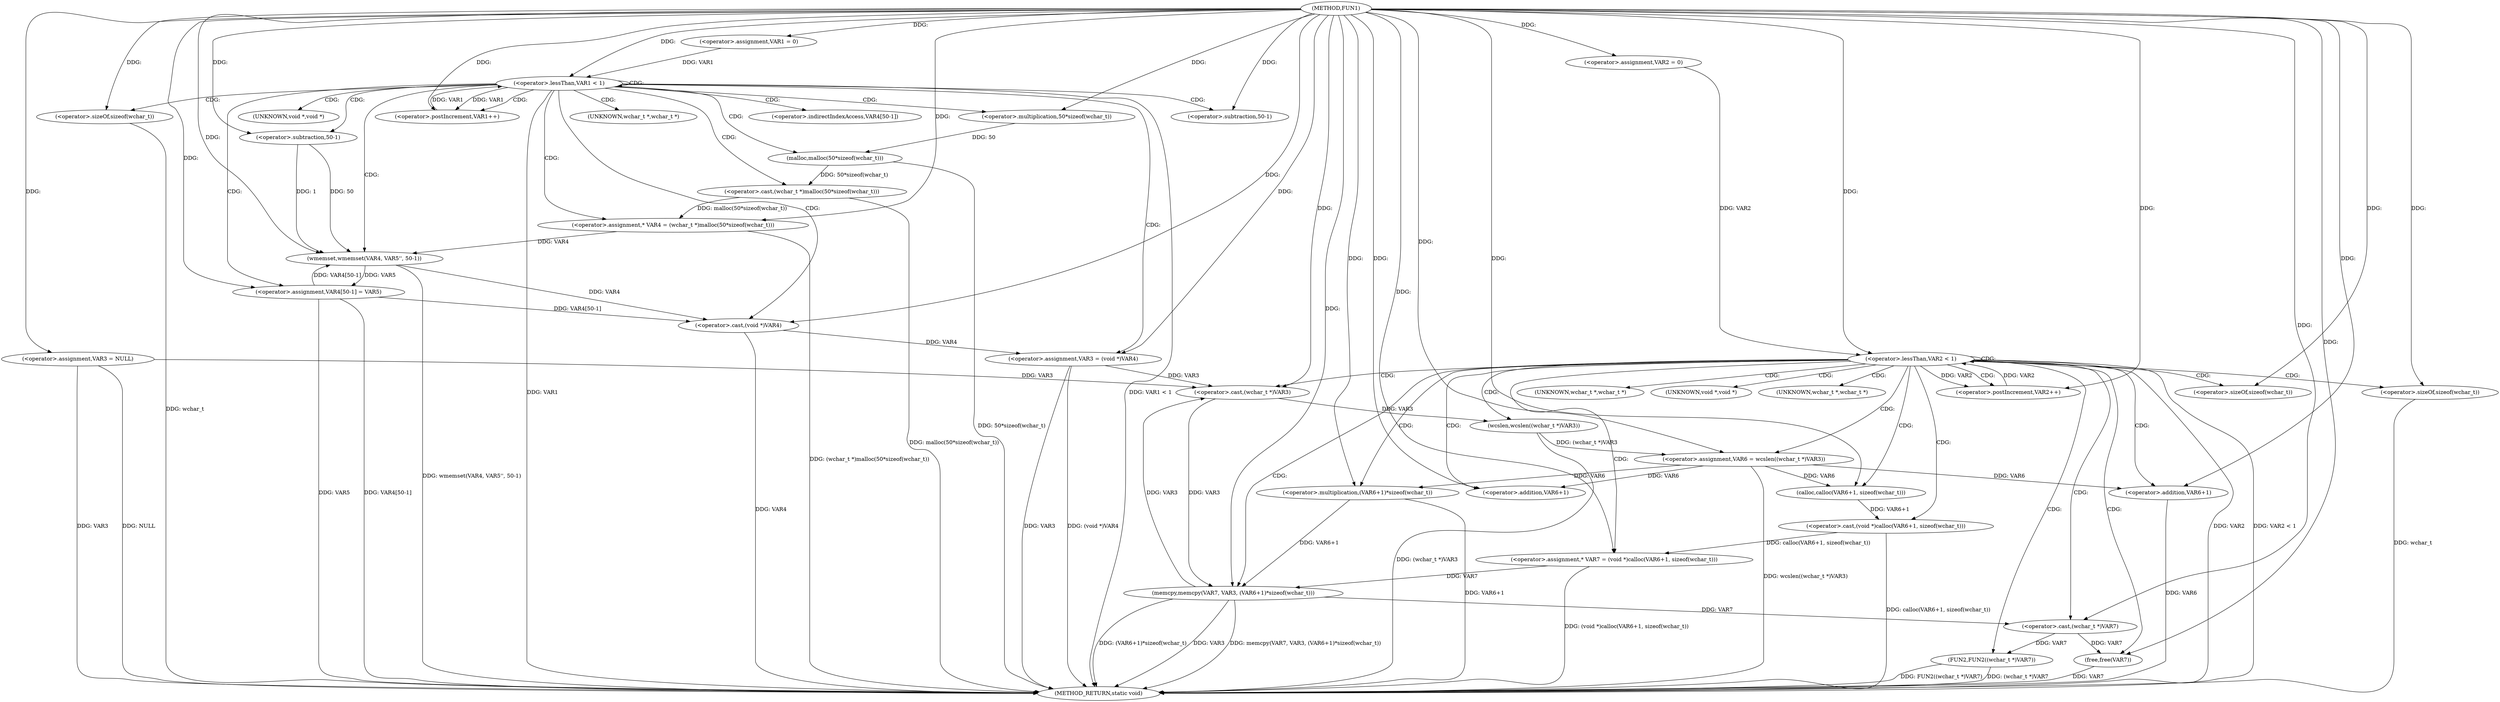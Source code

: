 digraph FUN1 {  
"1000100" [label = "(METHOD,FUN1)" ]
"1000191" [label = "(METHOD_RETURN,static void)" ]
"1000105" [label = "(<operator>.assignment,VAR3 = NULL)" ]
"1000109" [label = "(<operator>.assignment,VAR1 = 0)" ]
"1000112" [label = "(<operator>.lessThan,VAR1 < 1)" ]
"1000115" [label = "(<operator>.postIncrement,VAR1++)" ]
"1000120" [label = "(<operator>.assignment,* VAR4 = (wchar_t *)malloc(50*sizeof(wchar_t)))" ]
"1000122" [label = "(<operator>.cast,(wchar_t *)malloc(50*sizeof(wchar_t)))" ]
"1000124" [label = "(malloc,malloc(50*sizeof(wchar_t)))" ]
"1000125" [label = "(<operator>.multiplication,50*sizeof(wchar_t))" ]
"1000127" [label = "(<operator>.sizeOf,sizeof(wchar_t))" ]
"1000129" [label = "(wmemset,wmemset(VAR4, VAR5'', 50-1))" ]
"1000132" [label = "(<operator>.subtraction,50-1)" ]
"1000135" [label = "(<operator>.assignment,VAR4[50-1] = VAR5)" ]
"1000138" [label = "(<operator>.subtraction,50-1)" ]
"1000142" [label = "(<operator>.assignment,VAR3 = (void *)VAR4)" ]
"1000144" [label = "(<operator>.cast,(void *)VAR4)" ]
"1000148" [label = "(<operator>.assignment,VAR2 = 0)" ]
"1000151" [label = "(<operator>.lessThan,VAR2 < 1)" ]
"1000154" [label = "(<operator>.postIncrement,VAR2++)" ]
"1000159" [label = "(<operator>.assignment,VAR6 = wcslen((wchar_t *)VAR3))" ]
"1000161" [label = "(wcslen,wcslen((wchar_t *)VAR3))" ]
"1000162" [label = "(<operator>.cast,(wchar_t *)VAR3)" ]
"1000166" [label = "(<operator>.assignment,* VAR7 = (void *)calloc(VAR6+1, sizeof(wchar_t)))" ]
"1000168" [label = "(<operator>.cast,(void *)calloc(VAR6+1, sizeof(wchar_t)))" ]
"1000170" [label = "(calloc,calloc(VAR6+1, sizeof(wchar_t)))" ]
"1000171" [label = "(<operator>.addition,VAR6+1)" ]
"1000174" [label = "(<operator>.sizeOf,sizeof(wchar_t))" ]
"1000176" [label = "(memcpy,memcpy(VAR7, VAR3, (VAR6+1)*sizeof(wchar_t)))" ]
"1000179" [label = "(<operator>.multiplication,(VAR6+1)*sizeof(wchar_t))" ]
"1000180" [label = "(<operator>.addition,VAR6+1)" ]
"1000183" [label = "(<operator>.sizeOf,sizeof(wchar_t))" ]
"1000185" [label = "(FUN2,FUN2((wchar_t *)VAR7))" ]
"1000186" [label = "(<operator>.cast,(wchar_t *)VAR7)" ]
"1000189" [label = "(free,free(VAR7))" ]
"1000123" [label = "(UNKNOWN,wchar_t *,wchar_t *)" ]
"1000136" [label = "(<operator>.indirectIndexAccess,VAR4[50-1])" ]
"1000145" [label = "(UNKNOWN,void *,void *)" ]
"1000163" [label = "(UNKNOWN,wchar_t *,wchar_t *)" ]
"1000169" [label = "(UNKNOWN,void *,void *)" ]
"1000187" [label = "(UNKNOWN,wchar_t *,wchar_t *)" ]
  "1000124" -> "1000191"  [ label = "DDG: 50*sizeof(wchar_t)"] 
  "1000185" -> "1000191"  [ label = "DDG: FUN2((wchar_t *)VAR7)"] 
  "1000189" -> "1000191"  [ label = "DDG: VAR7"] 
  "1000176" -> "1000191"  [ label = "DDG: (VAR6+1)*sizeof(wchar_t)"] 
  "1000135" -> "1000191"  [ label = "DDG: VAR5"] 
  "1000180" -> "1000191"  [ label = "DDG: VAR6"] 
  "1000112" -> "1000191"  [ label = "DDG: VAR1 < 1"] 
  "1000168" -> "1000191"  [ label = "DDG: calloc(VAR6+1, sizeof(wchar_t))"] 
  "1000122" -> "1000191"  [ label = "DDG: malloc(50*sizeof(wchar_t))"] 
  "1000176" -> "1000191"  [ label = "DDG: VAR3"] 
  "1000166" -> "1000191"  [ label = "DDG: (void *)calloc(VAR6+1, sizeof(wchar_t))"] 
  "1000185" -> "1000191"  [ label = "DDG: (wchar_t *)VAR7"] 
  "1000105" -> "1000191"  [ label = "DDG: NULL"] 
  "1000151" -> "1000191"  [ label = "DDG: VAR2 < 1"] 
  "1000183" -> "1000191"  [ label = "DDG: wchar_t"] 
  "1000151" -> "1000191"  [ label = "DDG: VAR2"] 
  "1000129" -> "1000191"  [ label = "DDG: wmemset(VAR4, VAR5'', 50-1)"] 
  "1000142" -> "1000191"  [ label = "DDG: (void *)VAR4"] 
  "1000179" -> "1000191"  [ label = "DDG: VAR6+1"] 
  "1000176" -> "1000191"  [ label = "DDG: memcpy(VAR7, VAR3, (VAR6+1)*sizeof(wchar_t))"] 
  "1000112" -> "1000191"  [ label = "DDG: VAR1"] 
  "1000142" -> "1000191"  [ label = "DDG: VAR3"] 
  "1000135" -> "1000191"  [ label = "DDG: VAR4[50-1]"] 
  "1000120" -> "1000191"  [ label = "DDG: (wchar_t *)malloc(50*sizeof(wchar_t))"] 
  "1000127" -> "1000191"  [ label = "DDG: wchar_t"] 
  "1000161" -> "1000191"  [ label = "DDG: (wchar_t *)VAR3"] 
  "1000144" -> "1000191"  [ label = "DDG: VAR4"] 
  "1000159" -> "1000191"  [ label = "DDG: wcslen((wchar_t *)VAR3)"] 
  "1000105" -> "1000191"  [ label = "DDG: VAR3"] 
  "1000100" -> "1000105"  [ label = "DDG: "] 
  "1000100" -> "1000109"  [ label = "DDG: "] 
  "1000109" -> "1000112"  [ label = "DDG: VAR1"] 
  "1000115" -> "1000112"  [ label = "DDG: VAR1"] 
  "1000100" -> "1000112"  [ label = "DDG: "] 
  "1000112" -> "1000115"  [ label = "DDG: VAR1"] 
  "1000100" -> "1000115"  [ label = "DDG: "] 
  "1000122" -> "1000120"  [ label = "DDG: malloc(50*sizeof(wchar_t))"] 
  "1000100" -> "1000120"  [ label = "DDG: "] 
  "1000124" -> "1000122"  [ label = "DDG: 50*sizeof(wchar_t)"] 
  "1000125" -> "1000124"  [ label = "DDG: 50"] 
  "1000100" -> "1000125"  [ label = "DDG: "] 
  "1000100" -> "1000127"  [ label = "DDG: "] 
  "1000120" -> "1000129"  [ label = "DDG: VAR4"] 
  "1000135" -> "1000129"  [ label = "DDG: VAR4[50-1]"] 
  "1000100" -> "1000129"  [ label = "DDG: "] 
  "1000132" -> "1000129"  [ label = "DDG: 50"] 
  "1000132" -> "1000129"  [ label = "DDG: 1"] 
  "1000100" -> "1000132"  [ label = "DDG: "] 
  "1000129" -> "1000135"  [ label = "DDG: VAR5"] 
  "1000100" -> "1000135"  [ label = "DDG: "] 
  "1000100" -> "1000138"  [ label = "DDG: "] 
  "1000144" -> "1000142"  [ label = "DDG: VAR4"] 
  "1000100" -> "1000142"  [ label = "DDG: "] 
  "1000129" -> "1000144"  [ label = "DDG: VAR4"] 
  "1000135" -> "1000144"  [ label = "DDG: VAR4[50-1]"] 
  "1000100" -> "1000144"  [ label = "DDG: "] 
  "1000100" -> "1000148"  [ label = "DDG: "] 
  "1000154" -> "1000151"  [ label = "DDG: VAR2"] 
  "1000148" -> "1000151"  [ label = "DDG: VAR2"] 
  "1000100" -> "1000151"  [ label = "DDG: "] 
  "1000151" -> "1000154"  [ label = "DDG: VAR2"] 
  "1000100" -> "1000154"  [ label = "DDG: "] 
  "1000161" -> "1000159"  [ label = "DDG: (wchar_t *)VAR3"] 
  "1000100" -> "1000159"  [ label = "DDG: "] 
  "1000162" -> "1000161"  [ label = "DDG: VAR3"] 
  "1000176" -> "1000162"  [ label = "DDG: VAR3"] 
  "1000142" -> "1000162"  [ label = "DDG: VAR3"] 
  "1000105" -> "1000162"  [ label = "DDG: VAR3"] 
  "1000100" -> "1000162"  [ label = "DDG: "] 
  "1000168" -> "1000166"  [ label = "DDG: calloc(VAR6+1, sizeof(wchar_t))"] 
  "1000100" -> "1000166"  [ label = "DDG: "] 
  "1000170" -> "1000168"  [ label = "DDG: VAR6+1"] 
  "1000159" -> "1000170"  [ label = "DDG: VAR6"] 
  "1000100" -> "1000170"  [ label = "DDG: "] 
  "1000159" -> "1000171"  [ label = "DDG: VAR6"] 
  "1000100" -> "1000171"  [ label = "DDG: "] 
  "1000100" -> "1000174"  [ label = "DDG: "] 
  "1000166" -> "1000176"  [ label = "DDG: VAR7"] 
  "1000100" -> "1000176"  [ label = "DDG: "] 
  "1000162" -> "1000176"  [ label = "DDG: VAR3"] 
  "1000179" -> "1000176"  [ label = "DDG: VAR6+1"] 
  "1000100" -> "1000179"  [ label = "DDG: "] 
  "1000159" -> "1000179"  [ label = "DDG: VAR6"] 
  "1000100" -> "1000180"  [ label = "DDG: "] 
  "1000159" -> "1000180"  [ label = "DDG: VAR6"] 
  "1000100" -> "1000183"  [ label = "DDG: "] 
  "1000186" -> "1000185"  [ label = "DDG: VAR7"] 
  "1000176" -> "1000186"  [ label = "DDG: VAR7"] 
  "1000100" -> "1000186"  [ label = "DDG: "] 
  "1000186" -> "1000189"  [ label = "DDG: VAR7"] 
  "1000100" -> "1000189"  [ label = "DDG: "] 
  "1000112" -> "1000125"  [ label = "CDG: "] 
  "1000112" -> "1000127"  [ label = "CDG: "] 
  "1000112" -> "1000142"  [ label = "CDG: "] 
  "1000112" -> "1000135"  [ label = "CDG: "] 
  "1000112" -> "1000136"  [ label = "CDG: "] 
  "1000112" -> "1000144"  [ label = "CDG: "] 
  "1000112" -> "1000122"  [ label = "CDG: "] 
  "1000112" -> "1000112"  [ label = "CDG: "] 
  "1000112" -> "1000120"  [ label = "CDG: "] 
  "1000112" -> "1000132"  [ label = "CDG: "] 
  "1000112" -> "1000129"  [ label = "CDG: "] 
  "1000112" -> "1000123"  [ label = "CDG: "] 
  "1000112" -> "1000124"  [ label = "CDG: "] 
  "1000112" -> "1000145"  [ label = "CDG: "] 
  "1000112" -> "1000115"  [ label = "CDG: "] 
  "1000112" -> "1000138"  [ label = "CDG: "] 
  "1000151" -> "1000174"  [ label = "CDG: "] 
  "1000151" -> "1000161"  [ label = "CDG: "] 
  "1000151" -> "1000186"  [ label = "CDG: "] 
  "1000151" -> "1000166"  [ label = "CDG: "] 
  "1000151" -> "1000180"  [ label = "CDG: "] 
  "1000151" -> "1000183"  [ label = "CDG: "] 
  "1000151" -> "1000189"  [ label = "CDG: "] 
  "1000151" -> "1000169"  [ label = "CDG: "] 
  "1000151" -> "1000163"  [ label = "CDG: "] 
  "1000151" -> "1000168"  [ label = "CDG: "] 
  "1000151" -> "1000159"  [ label = "CDG: "] 
  "1000151" -> "1000154"  [ label = "CDG: "] 
  "1000151" -> "1000151"  [ label = "CDG: "] 
  "1000151" -> "1000170"  [ label = "CDG: "] 
  "1000151" -> "1000171"  [ label = "CDG: "] 
  "1000151" -> "1000179"  [ label = "CDG: "] 
  "1000151" -> "1000176"  [ label = "CDG: "] 
  "1000151" -> "1000162"  [ label = "CDG: "] 
  "1000151" -> "1000187"  [ label = "CDG: "] 
  "1000151" -> "1000185"  [ label = "CDG: "] 
}
